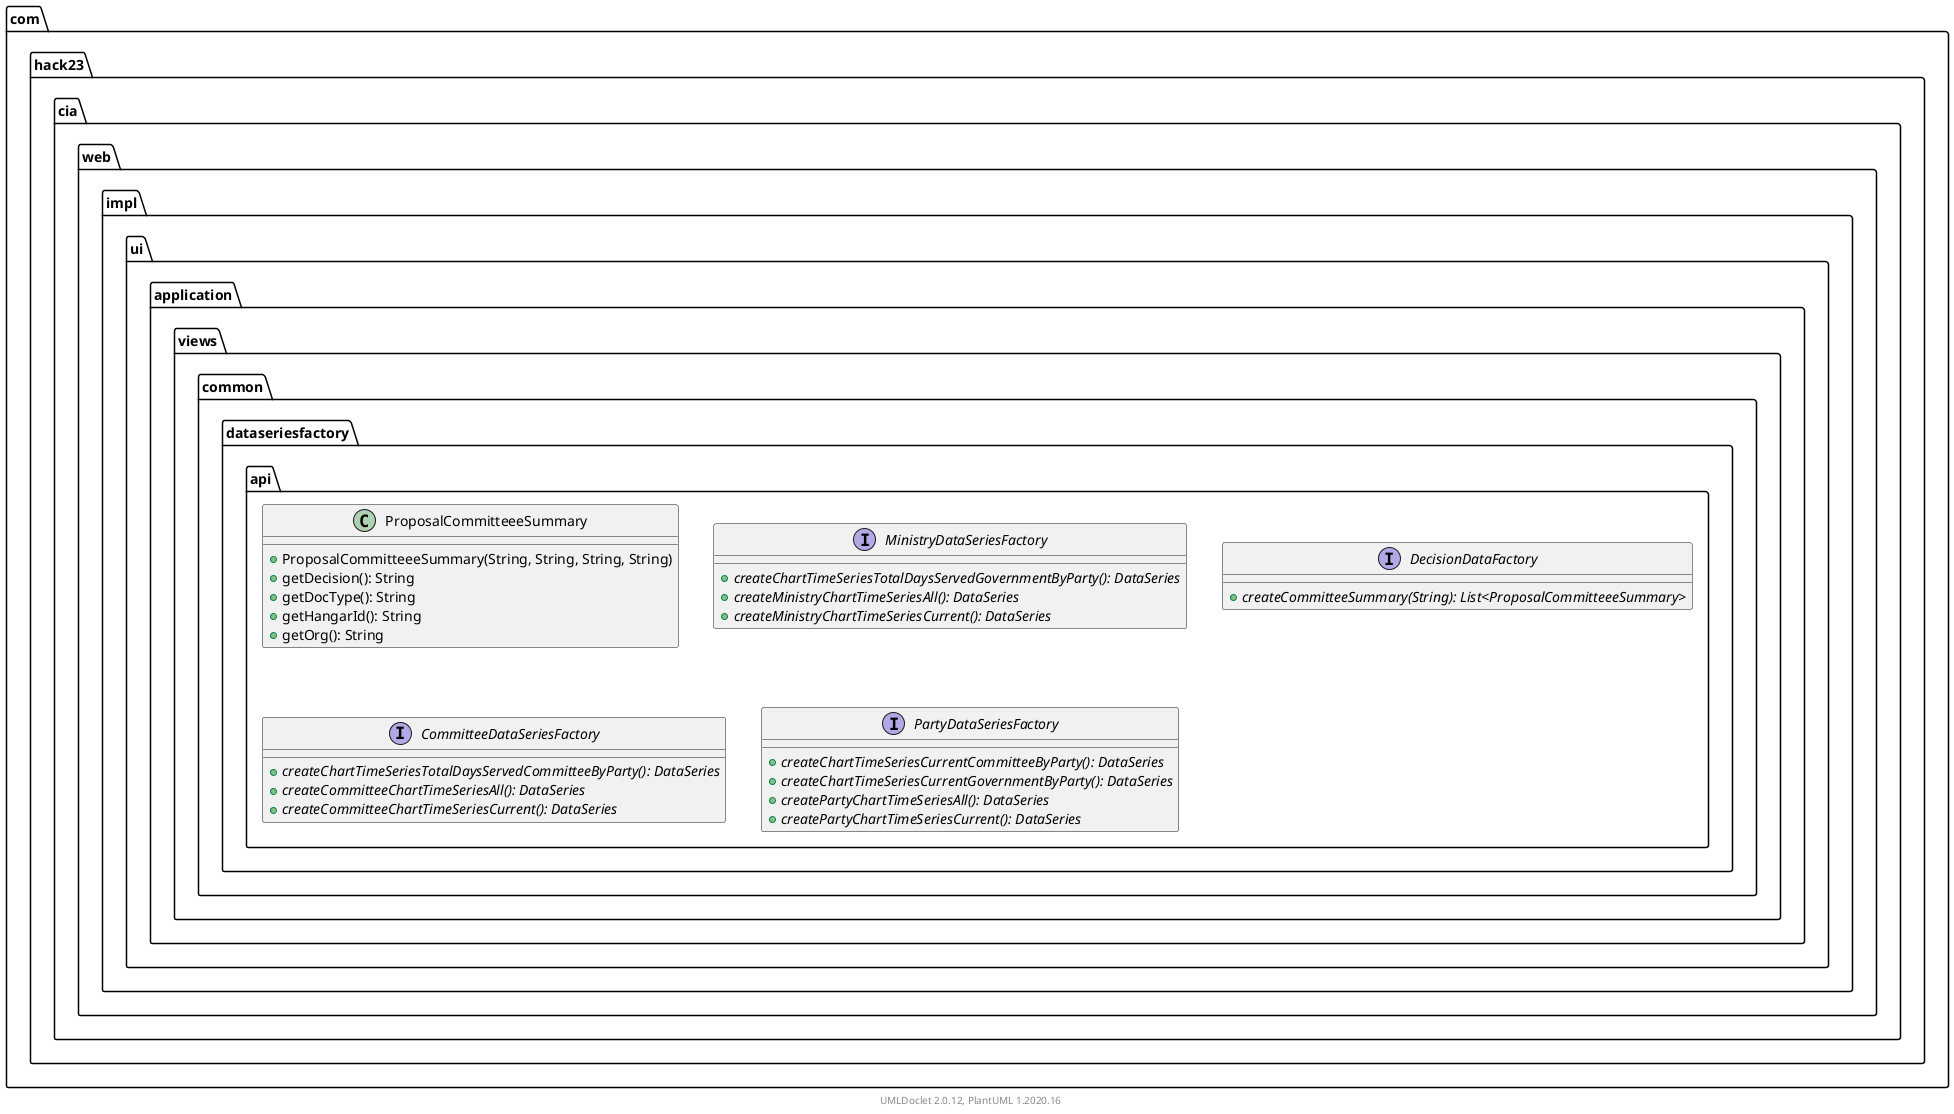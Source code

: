 @startuml
    namespace com.hack23.cia.web.impl.ui.application.views.common.dataseriesfactory.api {

        class ProposalCommitteeeSummary [[ProposalCommitteeeSummary.html]] {
            +ProposalCommitteeeSummary(String, String, String, String)
            +getDecision(): String
            +getDocType(): String
            +getHangarId(): String
            +getOrg(): String
        }

        interface MinistryDataSeriesFactory [[MinistryDataSeriesFactory.html]] {
            {abstract} +createChartTimeSeriesTotalDaysServedGovernmentByParty(): DataSeries
            {abstract} +createMinistryChartTimeSeriesAll(): DataSeries
            {abstract} +createMinistryChartTimeSeriesCurrent(): DataSeries
        }

        interface DecisionDataFactory [[DecisionDataFactory.html]] {
            {abstract} +createCommitteeSummary(String): List<ProposalCommitteeeSummary>
        }

        interface CommitteeDataSeriesFactory [[CommitteeDataSeriesFactory.html]] {
            {abstract} +createChartTimeSeriesTotalDaysServedCommitteeByParty(): DataSeries
            {abstract} +createCommitteeChartTimeSeriesAll(): DataSeries
            {abstract} +createCommitteeChartTimeSeriesCurrent(): DataSeries
        }

        interface PartyDataSeriesFactory [[PartyDataSeriesFactory.html]] {
            {abstract} +createChartTimeSeriesCurrentCommitteeByParty(): DataSeries
            {abstract} +createChartTimeSeriesCurrentGovernmentByParty(): DataSeries
            {abstract} +createPartyChartTimeSeriesAll(): DataSeries
            {abstract} +createPartyChartTimeSeriesCurrent(): DataSeries
        }

    }

    center footer UMLDoclet 2.0.12, PlantUML 1.2020.16
@enduml
